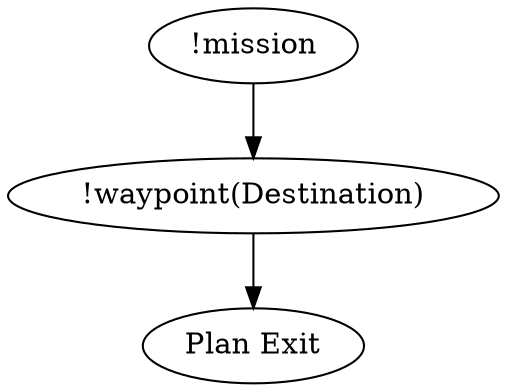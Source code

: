 // !mission
digraph {
	0 [label="!mission"]
	-1 [label="Plan Exit"]
	1 [label="!waypoint(Destination)"]
	0 -> 1
	1 -> -1
}
